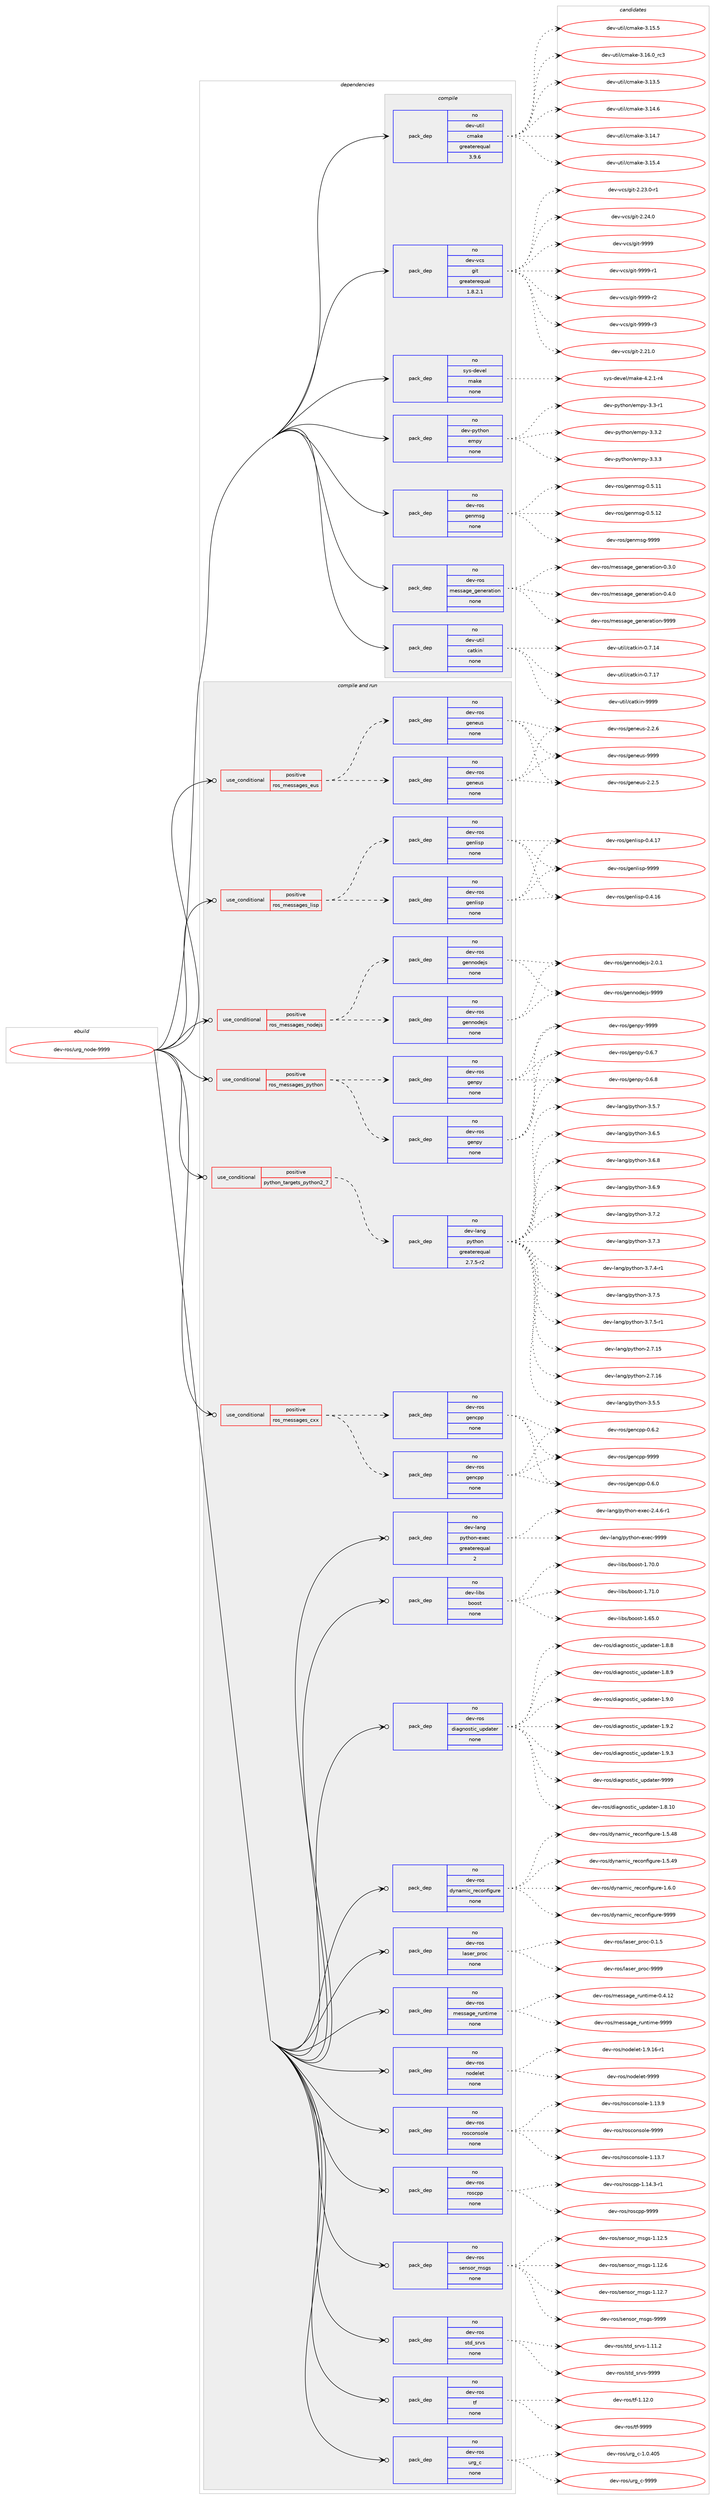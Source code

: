 digraph prolog {

# *************
# Graph options
# *************

newrank=true;
concentrate=true;
compound=true;
graph [rankdir=LR,fontname=Helvetica,fontsize=10,ranksep=1.5];#, ranksep=2.5, nodesep=0.2];
edge  [arrowhead=vee];
node  [fontname=Helvetica,fontsize=10];

# **********
# The ebuild
# **********

subgraph cluster_leftcol {
color=gray;
rank=same;
label=<<i>ebuild</i>>;
id [label="dev-ros/urg_node-9999", color=red, width=4, href="../dev-ros/urg_node-9999.svg"];
}

# ****************
# The dependencies
# ****************

subgraph cluster_midcol {
color=gray;
label=<<i>dependencies</i>>;
subgraph cluster_compile {
fillcolor="#eeeeee";
style=filled;
label=<<i>compile</i>>;
subgraph pack504394 {
dependency672834 [label=<<TABLE BORDER="0" CELLBORDER="1" CELLSPACING="0" CELLPADDING="4" WIDTH="220"><TR><TD ROWSPAN="6" CELLPADDING="30">pack_dep</TD></TR><TR><TD WIDTH="110">no</TD></TR><TR><TD>dev-python</TD></TR><TR><TD>empy</TD></TR><TR><TD>none</TD></TR><TR><TD></TD></TR></TABLE>>, shape=none, color=blue];
}
id:e -> dependency672834:w [weight=20,style="solid",arrowhead="vee"];
subgraph pack504395 {
dependency672835 [label=<<TABLE BORDER="0" CELLBORDER="1" CELLSPACING="0" CELLPADDING="4" WIDTH="220"><TR><TD ROWSPAN="6" CELLPADDING="30">pack_dep</TD></TR><TR><TD WIDTH="110">no</TD></TR><TR><TD>dev-ros</TD></TR><TR><TD>genmsg</TD></TR><TR><TD>none</TD></TR><TR><TD></TD></TR></TABLE>>, shape=none, color=blue];
}
id:e -> dependency672835:w [weight=20,style="solid",arrowhead="vee"];
subgraph pack504396 {
dependency672836 [label=<<TABLE BORDER="0" CELLBORDER="1" CELLSPACING="0" CELLPADDING="4" WIDTH="220"><TR><TD ROWSPAN="6" CELLPADDING="30">pack_dep</TD></TR><TR><TD WIDTH="110">no</TD></TR><TR><TD>dev-ros</TD></TR><TR><TD>message_generation</TD></TR><TR><TD>none</TD></TR><TR><TD></TD></TR></TABLE>>, shape=none, color=blue];
}
id:e -> dependency672836:w [weight=20,style="solid",arrowhead="vee"];
subgraph pack504397 {
dependency672837 [label=<<TABLE BORDER="0" CELLBORDER="1" CELLSPACING="0" CELLPADDING="4" WIDTH="220"><TR><TD ROWSPAN="6" CELLPADDING="30">pack_dep</TD></TR><TR><TD WIDTH="110">no</TD></TR><TR><TD>dev-util</TD></TR><TR><TD>catkin</TD></TR><TR><TD>none</TD></TR><TR><TD></TD></TR></TABLE>>, shape=none, color=blue];
}
id:e -> dependency672837:w [weight=20,style="solid",arrowhead="vee"];
subgraph pack504398 {
dependency672838 [label=<<TABLE BORDER="0" CELLBORDER="1" CELLSPACING="0" CELLPADDING="4" WIDTH="220"><TR><TD ROWSPAN="6" CELLPADDING="30">pack_dep</TD></TR><TR><TD WIDTH="110">no</TD></TR><TR><TD>dev-util</TD></TR><TR><TD>cmake</TD></TR><TR><TD>greaterequal</TD></TR><TR><TD>3.9.6</TD></TR></TABLE>>, shape=none, color=blue];
}
id:e -> dependency672838:w [weight=20,style="solid",arrowhead="vee"];
subgraph pack504399 {
dependency672839 [label=<<TABLE BORDER="0" CELLBORDER="1" CELLSPACING="0" CELLPADDING="4" WIDTH="220"><TR><TD ROWSPAN="6" CELLPADDING="30">pack_dep</TD></TR><TR><TD WIDTH="110">no</TD></TR><TR><TD>dev-vcs</TD></TR><TR><TD>git</TD></TR><TR><TD>greaterequal</TD></TR><TR><TD>1.8.2.1</TD></TR></TABLE>>, shape=none, color=blue];
}
id:e -> dependency672839:w [weight=20,style="solid",arrowhead="vee"];
subgraph pack504400 {
dependency672840 [label=<<TABLE BORDER="0" CELLBORDER="1" CELLSPACING="0" CELLPADDING="4" WIDTH="220"><TR><TD ROWSPAN="6" CELLPADDING="30">pack_dep</TD></TR><TR><TD WIDTH="110">no</TD></TR><TR><TD>sys-devel</TD></TR><TR><TD>make</TD></TR><TR><TD>none</TD></TR><TR><TD></TD></TR></TABLE>>, shape=none, color=blue];
}
id:e -> dependency672840:w [weight=20,style="solid",arrowhead="vee"];
}
subgraph cluster_compileandrun {
fillcolor="#eeeeee";
style=filled;
label=<<i>compile and run</i>>;
subgraph cond156534 {
dependency672841 [label=<<TABLE BORDER="0" CELLBORDER="1" CELLSPACING="0" CELLPADDING="4"><TR><TD ROWSPAN="3" CELLPADDING="10">use_conditional</TD></TR><TR><TD>positive</TD></TR><TR><TD>python_targets_python2_7</TD></TR></TABLE>>, shape=none, color=red];
subgraph pack504401 {
dependency672842 [label=<<TABLE BORDER="0" CELLBORDER="1" CELLSPACING="0" CELLPADDING="4" WIDTH="220"><TR><TD ROWSPAN="6" CELLPADDING="30">pack_dep</TD></TR><TR><TD WIDTH="110">no</TD></TR><TR><TD>dev-lang</TD></TR><TR><TD>python</TD></TR><TR><TD>greaterequal</TD></TR><TR><TD>2.7.5-r2</TD></TR></TABLE>>, shape=none, color=blue];
}
dependency672841:e -> dependency672842:w [weight=20,style="dashed",arrowhead="vee"];
}
id:e -> dependency672841:w [weight=20,style="solid",arrowhead="odotvee"];
subgraph cond156535 {
dependency672843 [label=<<TABLE BORDER="0" CELLBORDER="1" CELLSPACING="0" CELLPADDING="4"><TR><TD ROWSPAN="3" CELLPADDING="10">use_conditional</TD></TR><TR><TD>positive</TD></TR><TR><TD>ros_messages_cxx</TD></TR></TABLE>>, shape=none, color=red];
subgraph pack504402 {
dependency672844 [label=<<TABLE BORDER="0" CELLBORDER="1" CELLSPACING="0" CELLPADDING="4" WIDTH="220"><TR><TD ROWSPAN="6" CELLPADDING="30">pack_dep</TD></TR><TR><TD WIDTH="110">no</TD></TR><TR><TD>dev-ros</TD></TR><TR><TD>gencpp</TD></TR><TR><TD>none</TD></TR><TR><TD></TD></TR></TABLE>>, shape=none, color=blue];
}
dependency672843:e -> dependency672844:w [weight=20,style="dashed",arrowhead="vee"];
subgraph pack504403 {
dependency672845 [label=<<TABLE BORDER="0" CELLBORDER="1" CELLSPACING="0" CELLPADDING="4" WIDTH="220"><TR><TD ROWSPAN="6" CELLPADDING="30">pack_dep</TD></TR><TR><TD WIDTH="110">no</TD></TR><TR><TD>dev-ros</TD></TR><TR><TD>gencpp</TD></TR><TR><TD>none</TD></TR><TR><TD></TD></TR></TABLE>>, shape=none, color=blue];
}
dependency672843:e -> dependency672845:w [weight=20,style="dashed",arrowhead="vee"];
}
id:e -> dependency672843:w [weight=20,style="solid",arrowhead="odotvee"];
subgraph cond156536 {
dependency672846 [label=<<TABLE BORDER="0" CELLBORDER="1" CELLSPACING="0" CELLPADDING="4"><TR><TD ROWSPAN="3" CELLPADDING="10">use_conditional</TD></TR><TR><TD>positive</TD></TR><TR><TD>ros_messages_eus</TD></TR></TABLE>>, shape=none, color=red];
subgraph pack504404 {
dependency672847 [label=<<TABLE BORDER="0" CELLBORDER="1" CELLSPACING="0" CELLPADDING="4" WIDTH="220"><TR><TD ROWSPAN="6" CELLPADDING="30">pack_dep</TD></TR><TR><TD WIDTH="110">no</TD></TR><TR><TD>dev-ros</TD></TR><TR><TD>geneus</TD></TR><TR><TD>none</TD></TR><TR><TD></TD></TR></TABLE>>, shape=none, color=blue];
}
dependency672846:e -> dependency672847:w [weight=20,style="dashed",arrowhead="vee"];
subgraph pack504405 {
dependency672848 [label=<<TABLE BORDER="0" CELLBORDER="1" CELLSPACING="0" CELLPADDING="4" WIDTH="220"><TR><TD ROWSPAN="6" CELLPADDING="30">pack_dep</TD></TR><TR><TD WIDTH="110">no</TD></TR><TR><TD>dev-ros</TD></TR><TR><TD>geneus</TD></TR><TR><TD>none</TD></TR><TR><TD></TD></TR></TABLE>>, shape=none, color=blue];
}
dependency672846:e -> dependency672848:w [weight=20,style="dashed",arrowhead="vee"];
}
id:e -> dependency672846:w [weight=20,style="solid",arrowhead="odotvee"];
subgraph cond156537 {
dependency672849 [label=<<TABLE BORDER="0" CELLBORDER="1" CELLSPACING="0" CELLPADDING="4"><TR><TD ROWSPAN="3" CELLPADDING="10">use_conditional</TD></TR><TR><TD>positive</TD></TR><TR><TD>ros_messages_lisp</TD></TR></TABLE>>, shape=none, color=red];
subgraph pack504406 {
dependency672850 [label=<<TABLE BORDER="0" CELLBORDER="1" CELLSPACING="0" CELLPADDING="4" WIDTH="220"><TR><TD ROWSPAN="6" CELLPADDING="30">pack_dep</TD></TR><TR><TD WIDTH="110">no</TD></TR><TR><TD>dev-ros</TD></TR><TR><TD>genlisp</TD></TR><TR><TD>none</TD></TR><TR><TD></TD></TR></TABLE>>, shape=none, color=blue];
}
dependency672849:e -> dependency672850:w [weight=20,style="dashed",arrowhead="vee"];
subgraph pack504407 {
dependency672851 [label=<<TABLE BORDER="0" CELLBORDER="1" CELLSPACING="0" CELLPADDING="4" WIDTH="220"><TR><TD ROWSPAN="6" CELLPADDING="30">pack_dep</TD></TR><TR><TD WIDTH="110">no</TD></TR><TR><TD>dev-ros</TD></TR><TR><TD>genlisp</TD></TR><TR><TD>none</TD></TR><TR><TD></TD></TR></TABLE>>, shape=none, color=blue];
}
dependency672849:e -> dependency672851:w [weight=20,style="dashed",arrowhead="vee"];
}
id:e -> dependency672849:w [weight=20,style="solid",arrowhead="odotvee"];
subgraph cond156538 {
dependency672852 [label=<<TABLE BORDER="0" CELLBORDER="1" CELLSPACING="0" CELLPADDING="4"><TR><TD ROWSPAN="3" CELLPADDING="10">use_conditional</TD></TR><TR><TD>positive</TD></TR><TR><TD>ros_messages_nodejs</TD></TR></TABLE>>, shape=none, color=red];
subgraph pack504408 {
dependency672853 [label=<<TABLE BORDER="0" CELLBORDER="1" CELLSPACING="0" CELLPADDING="4" WIDTH="220"><TR><TD ROWSPAN="6" CELLPADDING="30">pack_dep</TD></TR><TR><TD WIDTH="110">no</TD></TR><TR><TD>dev-ros</TD></TR><TR><TD>gennodejs</TD></TR><TR><TD>none</TD></TR><TR><TD></TD></TR></TABLE>>, shape=none, color=blue];
}
dependency672852:e -> dependency672853:w [weight=20,style="dashed",arrowhead="vee"];
subgraph pack504409 {
dependency672854 [label=<<TABLE BORDER="0" CELLBORDER="1" CELLSPACING="0" CELLPADDING="4" WIDTH="220"><TR><TD ROWSPAN="6" CELLPADDING="30">pack_dep</TD></TR><TR><TD WIDTH="110">no</TD></TR><TR><TD>dev-ros</TD></TR><TR><TD>gennodejs</TD></TR><TR><TD>none</TD></TR><TR><TD></TD></TR></TABLE>>, shape=none, color=blue];
}
dependency672852:e -> dependency672854:w [weight=20,style="dashed",arrowhead="vee"];
}
id:e -> dependency672852:w [weight=20,style="solid",arrowhead="odotvee"];
subgraph cond156539 {
dependency672855 [label=<<TABLE BORDER="0" CELLBORDER="1" CELLSPACING="0" CELLPADDING="4"><TR><TD ROWSPAN="3" CELLPADDING="10">use_conditional</TD></TR><TR><TD>positive</TD></TR><TR><TD>ros_messages_python</TD></TR></TABLE>>, shape=none, color=red];
subgraph pack504410 {
dependency672856 [label=<<TABLE BORDER="0" CELLBORDER="1" CELLSPACING="0" CELLPADDING="4" WIDTH="220"><TR><TD ROWSPAN="6" CELLPADDING="30">pack_dep</TD></TR><TR><TD WIDTH="110">no</TD></TR><TR><TD>dev-ros</TD></TR><TR><TD>genpy</TD></TR><TR><TD>none</TD></TR><TR><TD></TD></TR></TABLE>>, shape=none, color=blue];
}
dependency672855:e -> dependency672856:w [weight=20,style="dashed",arrowhead="vee"];
subgraph pack504411 {
dependency672857 [label=<<TABLE BORDER="0" CELLBORDER="1" CELLSPACING="0" CELLPADDING="4" WIDTH="220"><TR><TD ROWSPAN="6" CELLPADDING="30">pack_dep</TD></TR><TR><TD WIDTH="110">no</TD></TR><TR><TD>dev-ros</TD></TR><TR><TD>genpy</TD></TR><TR><TD>none</TD></TR><TR><TD></TD></TR></TABLE>>, shape=none, color=blue];
}
dependency672855:e -> dependency672857:w [weight=20,style="dashed",arrowhead="vee"];
}
id:e -> dependency672855:w [weight=20,style="solid",arrowhead="odotvee"];
subgraph pack504412 {
dependency672858 [label=<<TABLE BORDER="0" CELLBORDER="1" CELLSPACING="0" CELLPADDING="4" WIDTH="220"><TR><TD ROWSPAN="6" CELLPADDING="30">pack_dep</TD></TR><TR><TD WIDTH="110">no</TD></TR><TR><TD>dev-lang</TD></TR><TR><TD>python-exec</TD></TR><TR><TD>greaterequal</TD></TR><TR><TD>2</TD></TR></TABLE>>, shape=none, color=blue];
}
id:e -> dependency672858:w [weight=20,style="solid",arrowhead="odotvee"];
subgraph pack504413 {
dependency672859 [label=<<TABLE BORDER="0" CELLBORDER="1" CELLSPACING="0" CELLPADDING="4" WIDTH="220"><TR><TD ROWSPAN="6" CELLPADDING="30">pack_dep</TD></TR><TR><TD WIDTH="110">no</TD></TR><TR><TD>dev-libs</TD></TR><TR><TD>boost</TD></TR><TR><TD>none</TD></TR><TR><TD></TD></TR></TABLE>>, shape=none, color=blue];
}
id:e -> dependency672859:w [weight=20,style="solid",arrowhead="odotvee"];
subgraph pack504414 {
dependency672860 [label=<<TABLE BORDER="0" CELLBORDER="1" CELLSPACING="0" CELLPADDING="4" WIDTH="220"><TR><TD ROWSPAN="6" CELLPADDING="30">pack_dep</TD></TR><TR><TD WIDTH="110">no</TD></TR><TR><TD>dev-ros</TD></TR><TR><TD>diagnostic_updater</TD></TR><TR><TD>none</TD></TR><TR><TD></TD></TR></TABLE>>, shape=none, color=blue];
}
id:e -> dependency672860:w [weight=20,style="solid",arrowhead="odotvee"];
subgraph pack504415 {
dependency672861 [label=<<TABLE BORDER="0" CELLBORDER="1" CELLSPACING="0" CELLPADDING="4" WIDTH="220"><TR><TD ROWSPAN="6" CELLPADDING="30">pack_dep</TD></TR><TR><TD WIDTH="110">no</TD></TR><TR><TD>dev-ros</TD></TR><TR><TD>dynamic_reconfigure</TD></TR><TR><TD>none</TD></TR><TR><TD></TD></TR></TABLE>>, shape=none, color=blue];
}
id:e -> dependency672861:w [weight=20,style="solid",arrowhead="odotvee"];
subgraph pack504416 {
dependency672862 [label=<<TABLE BORDER="0" CELLBORDER="1" CELLSPACING="0" CELLPADDING="4" WIDTH="220"><TR><TD ROWSPAN="6" CELLPADDING="30">pack_dep</TD></TR><TR><TD WIDTH="110">no</TD></TR><TR><TD>dev-ros</TD></TR><TR><TD>laser_proc</TD></TR><TR><TD>none</TD></TR><TR><TD></TD></TR></TABLE>>, shape=none, color=blue];
}
id:e -> dependency672862:w [weight=20,style="solid",arrowhead="odotvee"];
subgraph pack504417 {
dependency672863 [label=<<TABLE BORDER="0" CELLBORDER="1" CELLSPACING="0" CELLPADDING="4" WIDTH="220"><TR><TD ROWSPAN="6" CELLPADDING="30">pack_dep</TD></TR><TR><TD WIDTH="110">no</TD></TR><TR><TD>dev-ros</TD></TR><TR><TD>message_runtime</TD></TR><TR><TD>none</TD></TR><TR><TD></TD></TR></TABLE>>, shape=none, color=blue];
}
id:e -> dependency672863:w [weight=20,style="solid",arrowhead="odotvee"];
subgraph pack504418 {
dependency672864 [label=<<TABLE BORDER="0" CELLBORDER="1" CELLSPACING="0" CELLPADDING="4" WIDTH="220"><TR><TD ROWSPAN="6" CELLPADDING="30">pack_dep</TD></TR><TR><TD WIDTH="110">no</TD></TR><TR><TD>dev-ros</TD></TR><TR><TD>nodelet</TD></TR><TR><TD>none</TD></TR><TR><TD></TD></TR></TABLE>>, shape=none, color=blue];
}
id:e -> dependency672864:w [weight=20,style="solid",arrowhead="odotvee"];
subgraph pack504419 {
dependency672865 [label=<<TABLE BORDER="0" CELLBORDER="1" CELLSPACING="0" CELLPADDING="4" WIDTH="220"><TR><TD ROWSPAN="6" CELLPADDING="30">pack_dep</TD></TR><TR><TD WIDTH="110">no</TD></TR><TR><TD>dev-ros</TD></TR><TR><TD>rosconsole</TD></TR><TR><TD>none</TD></TR><TR><TD></TD></TR></TABLE>>, shape=none, color=blue];
}
id:e -> dependency672865:w [weight=20,style="solid",arrowhead="odotvee"];
subgraph pack504420 {
dependency672866 [label=<<TABLE BORDER="0" CELLBORDER="1" CELLSPACING="0" CELLPADDING="4" WIDTH="220"><TR><TD ROWSPAN="6" CELLPADDING="30">pack_dep</TD></TR><TR><TD WIDTH="110">no</TD></TR><TR><TD>dev-ros</TD></TR><TR><TD>roscpp</TD></TR><TR><TD>none</TD></TR><TR><TD></TD></TR></TABLE>>, shape=none, color=blue];
}
id:e -> dependency672866:w [weight=20,style="solid",arrowhead="odotvee"];
subgraph pack504421 {
dependency672867 [label=<<TABLE BORDER="0" CELLBORDER="1" CELLSPACING="0" CELLPADDING="4" WIDTH="220"><TR><TD ROWSPAN="6" CELLPADDING="30">pack_dep</TD></TR><TR><TD WIDTH="110">no</TD></TR><TR><TD>dev-ros</TD></TR><TR><TD>sensor_msgs</TD></TR><TR><TD>none</TD></TR><TR><TD></TD></TR></TABLE>>, shape=none, color=blue];
}
id:e -> dependency672867:w [weight=20,style="solid",arrowhead="odotvee"];
subgraph pack504422 {
dependency672868 [label=<<TABLE BORDER="0" CELLBORDER="1" CELLSPACING="0" CELLPADDING="4" WIDTH="220"><TR><TD ROWSPAN="6" CELLPADDING="30">pack_dep</TD></TR><TR><TD WIDTH="110">no</TD></TR><TR><TD>dev-ros</TD></TR><TR><TD>std_srvs</TD></TR><TR><TD>none</TD></TR><TR><TD></TD></TR></TABLE>>, shape=none, color=blue];
}
id:e -> dependency672868:w [weight=20,style="solid",arrowhead="odotvee"];
subgraph pack504423 {
dependency672869 [label=<<TABLE BORDER="0" CELLBORDER="1" CELLSPACING="0" CELLPADDING="4" WIDTH="220"><TR><TD ROWSPAN="6" CELLPADDING="30">pack_dep</TD></TR><TR><TD WIDTH="110">no</TD></TR><TR><TD>dev-ros</TD></TR><TR><TD>tf</TD></TR><TR><TD>none</TD></TR><TR><TD></TD></TR></TABLE>>, shape=none, color=blue];
}
id:e -> dependency672869:w [weight=20,style="solid",arrowhead="odotvee"];
subgraph pack504424 {
dependency672870 [label=<<TABLE BORDER="0" CELLBORDER="1" CELLSPACING="0" CELLPADDING="4" WIDTH="220"><TR><TD ROWSPAN="6" CELLPADDING="30">pack_dep</TD></TR><TR><TD WIDTH="110">no</TD></TR><TR><TD>dev-ros</TD></TR><TR><TD>urg_c</TD></TR><TR><TD>none</TD></TR><TR><TD></TD></TR></TABLE>>, shape=none, color=blue];
}
id:e -> dependency672870:w [weight=20,style="solid",arrowhead="odotvee"];
}
subgraph cluster_run {
fillcolor="#eeeeee";
style=filled;
label=<<i>run</i>>;
}
}

# **************
# The candidates
# **************

subgraph cluster_choices {
rank=same;
color=gray;
label=<<i>candidates</i>>;

subgraph choice504394 {
color=black;
nodesep=1;
choice1001011184511212111610411111047101109112121455146514511449 [label="dev-python/empy-3.3-r1", color=red, width=4,href="../dev-python/empy-3.3-r1.svg"];
choice1001011184511212111610411111047101109112121455146514650 [label="dev-python/empy-3.3.2", color=red, width=4,href="../dev-python/empy-3.3.2.svg"];
choice1001011184511212111610411111047101109112121455146514651 [label="dev-python/empy-3.3.3", color=red, width=4,href="../dev-python/empy-3.3.3.svg"];
dependency672834:e -> choice1001011184511212111610411111047101109112121455146514511449:w [style=dotted,weight="100"];
dependency672834:e -> choice1001011184511212111610411111047101109112121455146514650:w [style=dotted,weight="100"];
dependency672834:e -> choice1001011184511212111610411111047101109112121455146514651:w [style=dotted,weight="100"];
}
subgraph choice504395 {
color=black;
nodesep=1;
choice100101118451141111154710310111010911510345484653464949 [label="dev-ros/genmsg-0.5.11", color=red, width=4,href="../dev-ros/genmsg-0.5.11.svg"];
choice100101118451141111154710310111010911510345484653464950 [label="dev-ros/genmsg-0.5.12", color=red, width=4,href="../dev-ros/genmsg-0.5.12.svg"];
choice10010111845114111115471031011101091151034557575757 [label="dev-ros/genmsg-9999", color=red, width=4,href="../dev-ros/genmsg-9999.svg"];
dependency672835:e -> choice100101118451141111154710310111010911510345484653464949:w [style=dotted,weight="100"];
dependency672835:e -> choice100101118451141111154710310111010911510345484653464950:w [style=dotted,weight="100"];
dependency672835:e -> choice10010111845114111115471031011101091151034557575757:w [style=dotted,weight="100"];
}
subgraph choice504396 {
color=black;
nodesep=1;
choice1001011184511411111547109101115115971031019510310111010111497116105111110454846514648 [label="dev-ros/message_generation-0.3.0", color=red, width=4,href="../dev-ros/message_generation-0.3.0.svg"];
choice1001011184511411111547109101115115971031019510310111010111497116105111110454846524648 [label="dev-ros/message_generation-0.4.0", color=red, width=4,href="../dev-ros/message_generation-0.4.0.svg"];
choice10010111845114111115471091011151159710310195103101110101114971161051111104557575757 [label="dev-ros/message_generation-9999", color=red, width=4,href="../dev-ros/message_generation-9999.svg"];
dependency672836:e -> choice1001011184511411111547109101115115971031019510310111010111497116105111110454846514648:w [style=dotted,weight="100"];
dependency672836:e -> choice1001011184511411111547109101115115971031019510310111010111497116105111110454846524648:w [style=dotted,weight="100"];
dependency672836:e -> choice10010111845114111115471091011151159710310195103101110101114971161051111104557575757:w [style=dotted,weight="100"];
}
subgraph choice504397 {
color=black;
nodesep=1;
choice1001011184511711610510847999711610710511045484655464952 [label="dev-util/catkin-0.7.14", color=red, width=4,href="../dev-util/catkin-0.7.14.svg"];
choice1001011184511711610510847999711610710511045484655464955 [label="dev-util/catkin-0.7.17", color=red, width=4,href="../dev-util/catkin-0.7.17.svg"];
choice100101118451171161051084799971161071051104557575757 [label="dev-util/catkin-9999", color=red, width=4,href="../dev-util/catkin-9999.svg"];
dependency672837:e -> choice1001011184511711610510847999711610710511045484655464952:w [style=dotted,weight="100"];
dependency672837:e -> choice1001011184511711610510847999711610710511045484655464955:w [style=dotted,weight="100"];
dependency672837:e -> choice100101118451171161051084799971161071051104557575757:w [style=dotted,weight="100"];
}
subgraph choice504398 {
color=black;
nodesep=1;
choice1001011184511711610510847991099710710145514649514653 [label="dev-util/cmake-3.13.5", color=red, width=4,href="../dev-util/cmake-3.13.5.svg"];
choice1001011184511711610510847991099710710145514649524654 [label="dev-util/cmake-3.14.6", color=red, width=4,href="../dev-util/cmake-3.14.6.svg"];
choice1001011184511711610510847991099710710145514649524655 [label="dev-util/cmake-3.14.7", color=red, width=4,href="../dev-util/cmake-3.14.7.svg"];
choice1001011184511711610510847991099710710145514649534652 [label="dev-util/cmake-3.15.4", color=red, width=4,href="../dev-util/cmake-3.15.4.svg"];
choice1001011184511711610510847991099710710145514649534653 [label="dev-util/cmake-3.15.5", color=red, width=4,href="../dev-util/cmake-3.15.5.svg"];
choice1001011184511711610510847991099710710145514649544648951149951 [label="dev-util/cmake-3.16.0_rc3", color=red, width=4,href="../dev-util/cmake-3.16.0_rc3.svg"];
dependency672838:e -> choice1001011184511711610510847991099710710145514649514653:w [style=dotted,weight="100"];
dependency672838:e -> choice1001011184511711610510847991099710710145514649524654:w [style=dotted,weight="100"];
dependency672838:e -> choice1001011184511711610510847991099710710145514649524655:w [style=dotted,weight="100"];
dependency672838:e -> choice1001011184511711610510847991099710710145514649534652:w [style=dotted,weight="100"];
dependency672838:e -> choice1001011184511711610510847991099710710145514649534653:w [style=dotted,weight="100"];
dependency672838:e -> choice1001011184511711610510847991099710710145514649544648951149951:w [style=dotted,weight="100"];
}
subgraph choice504399 {
color=black;
nodesep=1;
choice10010111845118991154710310511645504650494648 [label="dev-vcs/git-2.21.0", color=red, width=4,href="../dev-vcs/git-2.21.0.svg"];
choice100101118451189911547103105116455046505146484511449 [label="dev-vcs/git-2.23.0-r1", color=red, width=4,href="../dev-vcs/git-2.23.0-r1.svg"];
choice10010111845118991154710310511645504650524648 [label="dev-vcs/git-2.24.0", color=red, width=4,href="../dev-vcs/git-2.24.0.svg"];
choice1001011184511899115471031051164557575757 [label="dev-vcs/git-9999", color=red, width=4,href="../dev-vcs/git-9999.svg"];
choice10010111845118991154710310511645575757574511449 [label="dev-vcs/git-9999-r1", color=red, width=4,href="../dev-vcs/git-9999-r1.svg"];
choice10010111845118991154710310511645575757574511450 [label="dev-vcs/git-9999-r2", color=red, width=4,href="../dev-vcs/git-9999-r2.svg"];
choice10010111845118991154710310511645575757574511451 [label="dev-vcs/git-9999-r3", color=red, width=4,href="../dev-vcs/git-9999-r3.svg"];
dependency672839:e -> choice10010111845118991154710310511645504650494648:w [style=dotted,weight="100"];
dependency672839:e -> choice100101118451189911547103105116455046505146484511449:w [style=dotted,weight="100"];
dependency672839:e -> choice10010111845118991154710310511645504650524648:w [style=dotted,weight="100"];
dependency672839:e -> choice1001011184511899115471031051164557575757:w [style=dotted,weight="100"];
dependency672839:e -> choice10010111845118991154710310511645575757574511449:w [style=dotted,weight="100"];
dependency672839:e -> choice10010111845118991154710310511645575757574511450:w [style=dotted,weight="100"];
dependency672839:e -> choice10010111845118991154710310511645575757574511451:w [style=dotted,weight="100"];
}
subgraph choice504400 {
color=black;
nodesep=1;
choice1151211154510010111810110847109971071014552465046494511452 [label="sys-devel/make-4.2.1-r4", color=red, width=4,href="../sys-devel/make-4.2.1-r4.svg"];
dependency672840:e -> choice1151211154510010111810110847109971071014552465046494511452:w [style=dotted,weight="100"];
}
subgraph choice504401 {
color=black;
nodesep=1;
choice10010111845108971101034711212111610411111045504655464953 [label="dev-lang/python-2.7.15", color=red, width=4,href="../dev-lang/python-2.7.15.svg"];
choice10010111845108971101034711212111610411111045504655464954 [label="dev-lang/python-2.7.16", color=red, width=4,href="../dev-lang/python-2.7.16.svg"];
choice100101118451089711010347112121116104111110455146534653 [label="dev-lang/python-3.5.5", color=red, width=4,href="../dev-lang/python-3.5.5.svg"];
choice100101118451089711010347112121116104111110455146534655 [label="dev-lang/python-3.5.7", color=red, width=4,href="../dev-lang/python-3.5.7.svg"];
choice100101118451089711010347112121116104111110455146544653 [label="dev-lang/python-3.6.5", color=red, width=4,href="../dev-lang/python-3.6.5.svg"];
choice100101118451089711010347112121116104111110455146544656 [label="dev-lang/python-3.6.8", color=red, width=4,href="../dev-lang/python-3.6.8.svg"];
choice100101118451089711010347112121116104111110455146544657 [label="dev-lang/python-3.6.9", color=red, width=4,href="../dev-lang/python-3.6.9.svg"];
choice100101118451089711010347112121116104111110455146554650 [label="dev-lang/python-3.7.2", color=red, width=4,href="../dev-lang/python-3.7.2.svg"];
choice100101118451089711010347112121116104111110455146554651 [label="dev-lang/python-3.7.3", color=red, width=4,href="../dev-lang/python-3.7.3.svg"];
choice1001011184510897110103471121211161041111104551465546524511449 [label="dev-lang/python-3.7.4-r1", color=red, width=4,href="../dev-lang/python-3.7.4-r1.svg"];
choice100101118451089711010347112121116104111110455146554653 [label="dev-lang/python-3.7.5", color=red, width=4,href="../dev-lang/python-3.7.5.svg"];
choice1001011184510897110103471121211161041111104551465546534511449 [label="dev-lang/python-3.7.5-r1", color=red, width=4,href="../dev-lang/python-3.7.5-r1.svg"];
dependency672842:e -> choice10010111845108971101034711212111610411111045504655464953:w [style=dotted,weight="100"];
dependency672842:e -> choice10010111845108971101034711212111610411111045504655464954:w [style=dotted,weight="100"];
dependency672842:e -> choice100101118451089711010347112121116104111110455146534653:w [style=dotted,weight="100"];
dependency672842:e -> choice100101118451089711010347112121116104111110455146534655:w [style=dotted,weight="100"];
dependency672842:e -> choice100101118451089711010347112121116104111110455146544653:w [style=dotted,weight="100"];
dependency672842:e -> choice100101118451089711010347112121116104111110455146544656:w [style=dotted,weight="100"];
dependency672842:e -> choice100101118451089711010347112121116104111110455146544657:w [style=dotted,weight="100"];
dependency672842:e -> choice100101118451089711010347112121116104111110455146554650:w [style=dotted,weight="100"];
dependency672842:e -> choice100101118451089711010347112121116104111110455146554651:w [style=dotted,weight="100"];
dependency672842:e -> choice1001011184510897110103471121211161041111104551465546524511449:w [style=dotted,weight="100"];
dependency672842:e -> choice100101118451089711010347112121116104111110455146554653:w [style=dotted,weight="100"];
dependency672842:e -> choice1001011184510897110103471121211161041111104551465546534511449:w [style=dotted,weight="100"];
}
subgraph choice504402 {
color=black;
nodesep=1;
choice100101118451141111154710310111099112112454846544648 [label="dev-ros/gencpp-0.6.0", color=red, width=4,href="../dev-ros/gencpp-0.6.0.svg"];
choice100101118451141111154710310111099112112454846544650 [label="dev-ros/gencpp-0.6.2", color=red, width=4,href="../dev-ros/gencpp-0.6.2.svg"];
choice1001011184511411111547103101110991121124557575757 [label="dev-ros/gencpp-9999", color=red, width=4,href="../dev-ros/gencpp-9999.svg"];
dependency672844:e -> choice100101118451141111154710310111099112112454846544648:w [style=dotted,weight="100"];
dependency672844:e -> choice100101118451141111154710310111099112112454846544650:w [style=dotted,weight="100"];
dependency672844:e -> choice1001011184511411111547103101110991121124557575757:w [style=dotted,weight="100"];
}
subgraph choice504403 {
color=black;
nodesep=1;
choice100101118451141111154710310111099112112454846544648 [label="dev-ros/gencpp-0.6.0", color=red, width=4,href="../dev-ros/gencpp-0.6.0.svg"];
choice100101118451141111154710310111099112112454846544650 [label="dev-ros/gencpp-0.6.2", color=red, width=4,href="../dev-ros/gencpp-0.6.2.svg"];
choice1001011184511411111547103101110991121124557575757 [label="dev-ros/gencpp-9999", color=red, width=4,href="../dev-ros/gencpp-9999.svg"];
dependency672845:e -> choice100101118451141111154710310111099112112454846544648:w [style=dotted,weight="100"];
dependency672845:e -> choice100101118451141111154710310111099112112454846544650:w [style=dotted,weight="100"];
dependency672845:e -> choice1001011184511411111547103101110991121124557575757:w [style=dotted,weight="100"];
}
subgraph choice504404 {
color=black;
nodesep=1;
choice1001011184511411111547103101110101117115455046504653 [label="dev-ros/geneus-2.2.5", color=red, width=4,href="../dev-ros/geneus-2.2.5.svg"];
choice1001011184511411111547103101110101117115455046504654 [label="dev-ros/geneus-2.2.6", color=red, width=4,href="../dev-ros/geneus-2.2.6.svg"];
choice10010111845114111115471031011101011171154557575757 [label="dev-ros/geneus-9999", color=red, width=4,href="../dev-ros/geneus-9999.svg"];
dependency672847:e -> choice1001011184511411111547103101110101117115455046504653:w [style=dotted,weight="100"];
dependency672847:e -> choice1001011184511411111547103101110101117115455046504654:w [style=dotted,weight="100"];
dependency672847:e -> choice10010111845114111115471031011101011171154557575757:w [style=dotted,weight="100"];
}
subgraph choice504405 {
color=black;
nodesep=1;
choice1001011184511411111547103101110101117115455046504653 [label="dev-ros/geneus-2.2.5", color=red, width=4,href="../dev-ros/geneus-2.2.5.svg"];
choice1001011184511411111547103101110101117115455046504654 [label="dev-ros/geneus-2.2.6", color=red, width=4,href="../dev-ros/geneus-2.2.6.svg"];
choice10010111845114111115471031011101011171154557575757 [label="dev-ros/geneus-9999", color=red, width=4,href="../dev-ros/geneus-9999.svg"];
dependency672848:e -> choice1001011184511411111547103101110101117115455046504653:w [style=dotted,weight="100"];
dependency672848:e -> choice1001011184511411111547103101110101117115455046504654:w [style=dotted,weight="100"];
dependency672848:e -> choice10010111845114111115471031011101011171154557575757:w [style=dotted,weight="100"];
}
subgraph choice504406 {
color=black;
nodesep=1;
choice100101118451141111154710310111010810511511245484652464954 [label="dev-ros/genlisp-0.4.16", color=red, width=4,href="../dev-ros/genlisp-0.4.16.svg"];
choice100101118451141111154710310111010810511511245484652464955 [label="dev-ros/genlisp-0.4.17", color=red, width=4,href="../dev-ros/genlisp-0.4.17.svg"];
choice10010111845114111115471031011101081051151124557575757 [label="dev-ros/genlisp-9999", color=red, width=4,href="../dev-ros/genlisp-9999.svg"];
dependency672850:e -> choice100101118451141111154710310111010810511511245484652464954:w [style=dotted,weight="100"];
dependency672850:e -> choice100101118451141111154710310111010810511511245484652464955:w [style=dotted,weight="100"];
dependency672850:e -> choice10010111845114111115471031011101081051151124557575757:w [style=dotted,weight="100"];
}
subgraph choice504407 {
color=black;
nodesep=1;
choice100101118451141111154710310111010810511511245484652464954 [label="dev-ros/genlisp-0.4.16", color=red, width=4,href="../dev-ros/genlisp-0.4.16.svg"];
choice100101118451141111154710310111010810511511245484652464955 [label="dev-ros/genlisp-0.4.17", color=red, width=4,href="../dev-ros/genlisp-0.4.17.svg"];
choice10010111845114111115471031011101081051151124557575757 [label="dev-ros/genlisp-9999", color=red, width=4,href="../dev-ros/genlisp-9999.svg"];
dependency672851:e -> choice100101118451141111154710310111010810511511245484652464954:w [style=dotted,weight="100"];
dependency672851:e -> choice100101118451141111154710310111010810511511245484652464955:w [style=dotted,weight="100"];
dependency672851:e -> choice10010111845114111115471031011101081051151124557575757:w [style=dotted,weight="100"];
}
subgraph choice504408 {
color=black;
nodesep=1;
choice1001011184511411111547103101110110111100101106115455046484649 [label="dev-ros/gennodejs-2.0.1", color=red, width=4,href="../dev-ros/gennodejs-2.0.1.svg"];
choice10010111845114111115471031011101101111001011061154557575757 [label="dev-ros/gennodejs-9999", color=red, width=4,href="../dev-ros/gennodejs-9999.svg"];
dependency672853:e -> choice1001011184511411111547103101110110111100101106115455046484649:w [style=dotted,weight="100"];
dependency672853:e -> choice10010111845114111115471031011101101111001011061154557575757:w [style=dotted,weight="100"];
}
subgraph choice504409 {
color=black;
nodesep=1;
choice1001011184511411111547103101110110111100101106115455046484649 [label="dev-ros/gennodejs-2.0.1", color=red, width=4,href="../dev-ros/gennodejs-2.0.1.svg"];
choice10010111845114111115471031011101101111001011061154557575757 [label="dev-ros/gennodejs-9999", color=red, width=4,href="../dev-ros/gennodejs-9999.svg"];
dependency672854:e -> choice1001011184511411111547103101110110111100101106115455046484649:w [style=dotted,weight="100"];
dependency672854:e -> choice10010111845114111115471031011101101111001011061154557575757:w [style=dotted,weight="100"];
}
subgraph choice504410 {
color=black;
nodesep=1;
choice1001011184511411111547103101110112121454846544655 [label="dev-ros/genpy-0.6.7", color=red, width=4,href="../dev-ros/genpy-0.6.7.svg"];
choice1001011184511411111547103101110112121454846544656 [label="dev-ros/genpy-0.6.8", color=red, width=4,href="../dev-ros/genpy-0.6.8.svg"];
choice10010111845114111115471031011101121214557575757 [label="dev-ros/genpy-9999", color=red, width=4,href="../dev-ros/genpy-9999.svg"];
dependency672856:e -> choice1001011184511411111547103101110112121454846544655:w [style=dotted,weight="100"];
dependency672856:e -> choice1001011184511411111547103101110112121454846544656:w [style=dotted,weight="100"];
dependency672856:e -> choice10010111845114111115471031011101121214557575757:w [style=dotted,weight="100"];
}
subgraph choice504411 {
color=black;
nodesep=1;
choice1001011184511411111547103101110112121454846544655 [label="dev-ros/genpy-0.6.7", color=red, width=4,href="../dev-ros/genpy-0.6.7.svg"];
choice1001011184511411111547103101110112121454846544656 [label="dev-ros/genpy-0.6.8", color=red, width=4,href="../dev-ros/genpy-0.6.8.svg"];
choice10010111845114111115471031011101121214557575757 [label="dev-ros/genpy-9999", color=red, width=4,href="../dev-ros/genpy-9999.svg"];
dependency672857:e -> choice1001011184511411111547103101110112121454846544655:w [style=dotted,weight="100"];
dependency672857:e -> choice1001011184511411111547103101110112121454846544656:w [style=dotted,weight="100"];
dependency672857:e -> choice10010111845114111115471031011101121214557575757:w [style=dotted,weight="100"];
}
subgraph choice504412 {
color=black;
nodesep=1;
choice10010111845108971101034711212111610411111045101120101994550465246544511449 [label="dev-lang/python-exec-2.4.6-r1", color=red, width=4,href="../dev-lang/python-exec-2.4.6-r1.svg"];
choice10010111845108971101034711212111610411111045101120101994557575757 [label="dev-lang/python-exec-9999", color=red, width=4,href="../dev-lang/python-exec-9999.svg"];
dependency672858:e -> choice10010111845108971101034711212111610411111045101120101994550465246544511449:w [style=dotted,weight="100"];
dependency672858:e -> choice10010111845108971101034711212111610411111045101120101994557575757:w [style=dotted,weight="100"];
}
subgraph choice504413 {
color=black;
nodesep=1;
choice1001011184510810598115479811111111511645494654534648 [label="dev-libs/boost-1.65.0", color=red, width=4,href="../dev-libs/boost-1.65.0.svg"];
choice1001011184510810598115479811111111511645494655484648 [label="dev-libs/boost-1.70.0", color=red, width=4,href="../dev-libs/boost-1.70.0.svg"];
choice1001011184510810598115479811111111511645494655494648 [label="dev-libs/boost-1.71.0", color=red, width=4,href="../dev-libs/boost-1.71.0.svg"];
dependency672859:e -> choice1001011184510810598115479811111111511645494654534648:w [style=dotted,weight="100"];
dependency672859:e -> choice1001011184510810598115479811111111511645494655484648:w [style=dotted,weight="100"];
dependency672859:e -> choice1001011184510810598115479811111111511645494655494648:w [style=dotted,weight="100"];
}
subgraph choice504414 {
color=black;
nodesep=1;
choice10010111845114111115471001059710311011111511610599951171121009711610111445494656464948 [label="dev-ros/diagnostic_updater-1.8.10", color=red, width=4,href="../dev-ros/diagnostic_updater-1.8.10.svg"];
choice100101118451141111154710010597103110111115116105999511711210097116101114454946564656 [label="dev-ros/diagnostic_updater-1.8.8", color=red, width=4,href="../dev-ros/diagnostic_updater-1.8.8.svg"];
choice100101118451141111154710010597103110111115116105999511711210097116101114454946564657 [label="dev-ros/diagnostic_updater-1.8.9", color=red, width=4,href="../dev-ros/diagnostic_updater-1.8.9.svg"];
choice100101118451141111154710010597103110111115116105999511711210097116101114454946574648 [label="dev-ros/diagnostic_updater-1.9.0", color=red, width=4,href="../dev-ros/diagnostic_updater-1.9.0.svg"];
choice100101118451141111154710010597103110111115116105999511711210097116101114454946574650 [label="dev-ros/diagnostic_updater-1.9.2", color=red, width=4,href="../dev-ros/diagnostic_updater-1.9.2.svg"];
choice100101118451141111154710010597103110111115116105999511711210097116101114454946574651 [label="dev-ros/diagnostic_updater-1.9.3", color=red, width=4,href="../dev-ros/diagnostic_updater-1.9.3.svg"];
choice1001011184511411111547100105971031101111151161059995117112100971161011144557575757 [label="dev-ros/diagnostic_updater-9999", color=red, width=4,href="../dev-ros/diagnostic_updater-9999.svg"];
dependency672860:e -> choice10010111845114111115471001059710311011111511610599951171121009711610111445494656464948:w [style=dotted,weight="100"];
dependency672860:e -> choice100101118451141111154710010597103110111115116105999511711210097116101114454946564656:w [style=dotted,weight="100"];
dependency672860:e -> choice100101118451141111154710010597103110111115116105999511711210097116101114454946564657:w [style=dotted,weight="100"];
dependency672860:e -> choice100101118451141111154710010597103110111115116105999511711210097116101114454946574648:w [style=dotted,weight="100"];
dependency672860:e -> choice100101118451141111154710010597103110111115116105999511711210097116101114454946574650:w [style=dotted,weight="100"];
dependency672860:e -> choice100101118451141111154710010597103110111115116105999511711210097116101114454946574651:w [style=dotted,weight="100"];
dependency672860:e -> choice1001011184511411111547100105971031101111151161059995117112100971161011144557575757:w [style=dotted,weight="100"];
}
subgraph choice504415 {
color=black;
nodesep=1;
choice10010111845114111115471001211109710910599951141019911111010210510311711410145494653465256 [label="dev-ros/dynamic_reconfigure-1.5.48", color=red, width=4,href="../dev-ros/dynamic_reconfigure-1.5.48.svg"];
choice10010111845114111115471001211109710910599951141019911111010210510311711410145494653465257 [label="dev-ros/dynamic_reconfigure-1.5.49", color=red, width=4,href="../dev-ros/dynamic_reconfigure-1.5.49.svg"];
choice100101118451141111154710012111097109105999511410199111110102105103117114101454946544648 [label="dev-ros/dynamic_reconfigure-1.6.0", color=red, width=4,href="../dev-ros/dynamic_reconfigure-1.6.0.svg"];
choice1001011184511411111547100121110971091059995114101991111101021051031171141014557575757 [label="dev-ros/dynamic_reconfigure-9999", color=red, width=4,href="../dev-ros/dynamic_reconfigure-9999.svg"];
dependency672861:e -> choice10010111845114111115471001211109710910599951141019911111010210510311711410145494653465256:w [style=dotted,weight="100"];
dependency672861:e -> choice10010111845114111115471001211109710910599951141019911111010210510311711410145494653465257:w [style=dotted,weight="100"];
dependency672861:e -> choice100101118451141111154710012111097109105999511410199111110102105103117114101454946544648:w [style=dotted,weight="100"];
dependency672861:e -> choice1001011184511411111547100121110971091059995114101991111101021051031171141014557575757:w [style=dotted,weight="100"];
}
subgraph choice504416 {
color=black;
nodesep=1;
choice1001011184511411111547108971151011149511211411199454846494653 [label="dev-ros/laser_proc-0.1.5", color=red, width=4,href="../dev-ros/laser_proc-0.1.5.svg"];
choice10010111845114111115471089711510111495112114111994557575757 [label="dev-ros/laser_proc-9999", color=red, width=4,href="../dev-ros/laser_proc-9999.svg"];
dependency672862:e -> choice1001011184511411111547108971151011149511211411199454846494653:w [style=dotted,weight="100"];
dependency672862:e -> choice10010111845114111115471089711510111495112114111994557575757:w [style=dotted,weight="100"];
}
subgraph choice504417 {
color=black;
nodesep=1;
choice1001011184511411111547109101115115971031019511411711011610510910145484652464950 [label="dev-ros/message_runtime-0.4.12", color=red, width=4,href="../dev-ros/message_runtime-0.4.12.svg"];
choice100101118451141111154710910111511597103101951141171101161051091014557575757 [label="dev-ros/message_runtime-9999", color=red, width=4,href="../dev-ros/message_runtime-9999.svg"];
dependency672863:e -> choice1001011184511411111547109101115115971031019511411711011610510910145484652464950:w [style=dotted,weight="100"];
dependency672863:e -> choice100101118451141111154710910111511597103101951141171101161051091014557575757:w [style=dotted,weight="100"];
}
subgraph choice504418 {
color=black;
nodesep=1;
choice1001011184511411111547110111100101108101116454946574649544511449 [label="dev-ros/nodelet-1.9.16-r1", color=red, width=4,href="../dev-ros/nodelet-1.9.16-r1.svg"];
choice10010111845114111115471101111001011081011164557575757 [label="dev-ros/nodelet-9999", color=red, width=4,href="../dev-ros/nodelet-9999.svg"];
dependency672864:e -> choice1001011184511411111547110111100101108101116454946574649544511449:w [style=dotted,weight="100"];
dependency672864:e -> choice10010111845114111115471101111001011081011164557575757:w [style=dotted,weight="100"];
}
subgraph choice504419 {
color=black;
nodesep=1;
choice10010111845114111115471141111159911111011511110810145494649514655 [label="dev-ros/rosconsole-1.13.7", color=red, width=4,href="../dev-ros/rosconsole-1.13.7.svg"];
choice10010111845114111115471141111159911111011511110810145494649514657 [label="dev-ros/rosconsole-1.13.9", color=red, width=4,href="../dev-ros/rosconsole-1.13.9.svg"];
choice1001011184511411111547114111115991111101151111081014557575757 [label="dev-ros/rosconsole-9999", color=red, width=4,href="../dev-ros/rosconsole-9999.svg"];
dependency672865:e -> choice10010111845114111115471141111159911111011511110810145494649514655:w [style=dotted,weight="100"];
dependency672865:e -> choice10010111845114111115471141111159911111011511110810145494649514657:w [style=dotted,weight="100"];
dependency672865:e -> choice1001011184511411111547114111115991111101151111081014557575757:w [style=dotted,weight="100"];
}
subgraph choice504420 {
color=black;
nodesep=1;
choice100101118451141111154711411111599112112454946495246514511449 [label="dev-ros/roscpp-1.14.3-r1", color=red, width=4,href="../dev-ros/roscpp-1.14.3-r1.svg"];
choice1001011184511411111547114111115991121124557575757 [label="dev-ros/roscpp-9999", color=red, width=4,href="../dev-ros/roscpp-9999.svg"];
dependency672866:e -> choice100101118451141111154711411111599112112454946495246514511449:w [style=dotted,weight="100"];
dependency672866:e -> choice1001011184511411111547114111115991121124557575757:w [style=dotted,weight="100"];
}
subgraph choice504421 {
color=black;
nodesep=1;
choice10010111845114111115471151011101151111149510911510311545494649504653 [label="dev-ros/sensor_msgs-1.12.5", color=red, width=4,href="../dev-ros/sensor_msgs-1.12.5.svg"];
choice10010111845114111115471151011101151111149510911510311545494649504654 [label="dev-ros/sensor_msgs-1.12.6", color=red, width=4,href="../dev-ros/sensor_msgs-1.12.6.svg"];
choice10010111845114111115471151011101151111149510911510311545494649504655 [label="dev-ros/sensor_msgs-1.12.7", color=red, width=4,href="../dev-ros/sensor_msgs-1.12.7.svg"];
choice1001011184511411111547115101110115111114951091151031154557575757 [label="dev-ros/sensor_msgs-9999", color=red, width=4,href="../dev-ros/sensor_msgs-9999.svg"];
dependency672867:e -> choice10010111845114111115471151011101151111149510911510311545494649504653:w [style=dotted,weight="100"];
dependency672867:e -> choice10010111845114111115471151011101151111149510911510311545494649504654:w [style=dotted,weight="100"];
dependency672867:e -> choice10010111845114111115471151011101151111149510911510311545494649504655:w [style=dotted,weight="100"];
dependency672867:e -> choice1001011184511411111547115101110115111114951091151031154557575757:w [style=dotted,weight="100"];
}
subgraph choice504422 {
color=black;
nodesep=1;
choice10010111845114111115471151161009511511411811545494649494650 [label="dev-ros/std_srvs-1.11.2", color=red, width=4,href="../dev-ros/std_srvs-1.11.2.svg"];
choice1001011184511411111547115116100951151141181154557575757 [label="dev-ros/std_srvs-9999", color=red, width=4,href="../dev-ros/std_srvs-9999.svg"];
dependency672868:e -> choice10010111845114111115471151161009511511411811545494649494650:w [style=dotted,weight="100"];
dependency672868:e -> choice1001011184511411111547115116100951151141181154557575757:w [style=dotted,weight="100"];
}
subgraph choice504423 {
color=black;
nodesep=1;
choice100101118451141111154711610245494649504648 [label="dev-ros/tf-1.12.0", color=red, width=4,href="../dev-ros/tf-1.12.0.svg"];
choice10010111845114111115471161024557575757 [label="dev-ros/tf-9999", color=red, width=4,href="../dev-ros/tf-9999.svg"];
dependency672869:e -> choice100101118451141111154711610245494649504648:w [style=dotted,weight="100"];
dependency672869:e -> choice10010111845114111115471161024557575757:w [style=dotted,weight="100"];
}
subgraph choice504424 {
color=black;
nodesep=1;
choice100101118451141111154711711410395994549464846524853 [label="dev-ros/urg_c-1.0.405", color=red, width=4,href="../dev-ros/urg_c-1.0.405.svg"];
choice100101118451141111154711711410395994557575757 [label="dev-ros/urg_c-9999", color=red, width=4,href="../dev-ros/urg_c-9999.svg"];
dependency672870:e -> choice100101118451141111154711711410395994549464846524853:w [style=dotted,weight="100"];
dependency672870:e -> choice100101118451141111154711711410395994557575757:w [style=dotted,weight="100"];
}
}

}
